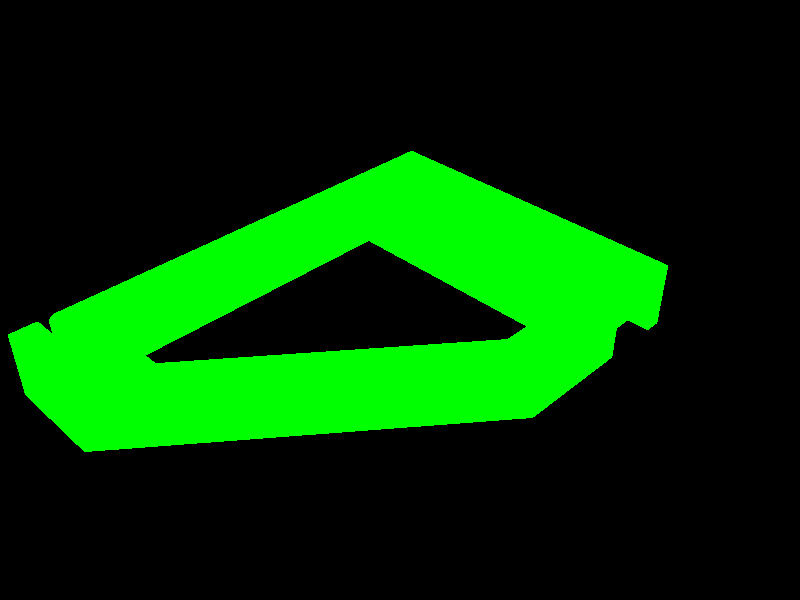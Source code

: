 // Persistence of Vision Ray Tracer Scene Description File
// for FreeCAD (http://www.freecadweb.org)

#version 3.6;

#include "colors.inc"
#include "metals.inc"

// ----------------------------------------

global_settings {
    assumed_gamma 1.0
    ambient_light color rgb <1.0,1.0,1.0>
    max_trace_level 20
}  

// ----------------------------------------


sky_sphere {
  pigment {
    gradient y
    color_map {
      [0.0 rgb <0.6,0.7,1.0>]
      [0.7 rgb <0.0,0.1,0.8>]
    }
  }
}


// ----------------------------------------

plane {
  y, -1
  texture { pigment {rgb <0.0,0.0,0.0>} finish {ambient 0.0 reflection 0.05 specular 0.0} }
}

// Standard finish
//#declare StdFinish = F_MetalA;
//#declare StdFinish = finish { diffuse 0.7 };
//#declare StdFinish = finish { phong 0.5 };
//#declare StdFinish = finish { ambient rgb <0.5,0.5,0.5> };
//#declare StdFinish = finish { crand 0.5 phong 0.9};
#declare StdFinish = finish { ambient 0.01 diffuse 0.9 phong 1.0 phong_size 70 metallic brilliance 1.5} ;

// declares positon and view direction

// Generated by FreeCAD (http://www.freecadweb.org/)
#declare cam_location =  <206.235,167.189,-66.7683>;
#declare cam_look_at  = <55.3378,16.2913,84.1291>;
#declare cam_sky      = <-0.408248,0.816497,0.408248>;
#declare cam_angle    = 45; 
camera {
  location  cam_location
  look_at   cam_look_at
  sky       cam_sky
  angle     cam_angle 
  right x*800/600
}
// Written by FreeCAD http://www.freecadweb.org/
// face number1 +++++++++++++++++++++++++++++++++++++++++++++++++++++++++++++++++++++
#declare Pov_Fillet0021 = mesh2{
  vertex_vectors {
    36,
    <0,18,11>,
    <0,9.5,11>,
    <0,9,10.5>,
    <0,9.37059,10.983>,
    <0,9.25,10.933>,
    <0,9.14645,10.8536>,
    <0,9.06699,10.75>,
    <0,9.01704,10.6294>,
    <0,20,13>,
    <0,18.5176,11.0681>,
    <0,19,11.2679>,
    <0,19.4142,11.5858>,
    <0,19.732,12>,
    <0,19.9319,12.4824>,
    <0,9,9.5>,
    <0,20,145>,
    <0,9.5,9>,
    <0,9.01704,9.37059>,
    <0,9.06699,9.25>,
    <0,9.14645,9.14645>,
    <0,9.25,9.06699>,
    <0,9.37059,9.01704>,
    <0,0,145>,
    <0,18,9>,
    <0,0,140>,
    <0,20,7>,
    <0,19.9319,7.51764>,
    <0,19.732,8>,
    <0,19.4142,8.41421>,
    <0,19,8.73205>,
    <0,18.5176,8.93185>,
    <0,10,140>,
    <0,20,0>,
    <0,10,122.5>,
    <0,0,0>,
    <0,0,122.5>,
  }
  normal_vectors {
    36,
    <-1,0,0>,
    <-1,0,0>,
    <-1,0,0>,
    <-1,0,0>,
    <-1,0,0>,
    <-1,0,0>,
    <-1,0,0>,
    <-1,0,0>,
    <-1,0,0>,
    <-1,0,0>,
    <-1,0,0>,
    <-1,0,0>,
    <-1,0,0>,
    <-1,0,0>,
    <-1,0,0>,
    <-1,0,0>,
    <-1,0,0>,
    <-1,0,0>,
    <-1,0,0>,
    <-1,0,0>,
    <-1,0,0>,
    <-1,0,0>,
    <-1,0,0>,
    <-1,0,0>,
    <-1,0,0>,
    <-1,0,0>,
    <-1,0,0>,
    <-1,0,0>,
    <-1,0,0>,
    <-1,0,0>,
    <-1,0,0>,
    <-1,0,0>,
    <-1,0,0>,
    <-1,0,0>,
    <-1,0,0>,
    <-1,0,0>,
  }
  face_indices {
    34,
    <15,8,33>,
    <31,15,33>,
    <22,15,31>,
    <22,31,24>,
    <35,6,34>,
    <23,26,25>,
    <23,27,26>,
    <23,28,27>,
    <23,29,28>,
    <23,30,29>,
    <23,25,32>,
    <9,11,10>,
    <0,11,9>,
    <8,12,11>,
    <8,13,12>,
    <8,11,0>,
    <16,23,32>,
    <34,20,21>,
    <34,21,16>,
    <34,16,32>,
    <19,20,34>,
    <18,19,34>,
    <17,18,34>,
    <14,17,34>,
    <1,8,0>,
    <2,14,34>,
    <7,2,34>,
    <6,7,34>,
    <35,33,8>,
    <35,1,3>,
    <35,3,4>,
    <35,4,5>,
    <35,5,6>,
    <35,8,1>,
  }
} // end of Face1

// face number2 +++++++++++++++++++++++++++++++++++++++++++++++++++++++++++++++++++++
#declare Pov_Fillet0022 = mesh2{
  vertex_vectors {
    6,
    <0,18,11>,
    <0,9.5,11>,
    <20,9.5,11>,
    <38.8,18,11>,
    <20,12.8284,11>,
    <38.8,12.8284,11>,
  }
  normal_vectors {
    6,
    <-0,-0,-1>,
    <-0,-0,-1>,
    <-0,-0,-1>,
    <-0,-0,-1>,
    <-0,-0,-1>,
    <-0,-0,-1>,
  }
  face_indices {
    4,
    <3,5,4>,
    <4,2,1>,
    <0,4,1>,
    <3,4,0>,
  }
} // end of Face2

// face number3 +++++++++++++++++++++++++++++++++++++++++++++++++++++++++++++++++++++
#declare Pov_Fillet0023 = mesh2{
  vertex_vectors {
    14,
    <0,9.5,11>,
    <0,9,10.5>,
    <0,9.37059,10.983>,
    <0,9.25,10.933>,
    <0,9.14645,10.8536>,
    <0,9.06699,10.75>,
    <0,9.01704,10.6294>,
    <20,9.5,11>,
    <20,9,10.5>,
    <20,9.37059,10.983>,
    <20,9.25,10.933>,
    <20,9.14645,10.8536>,
    <20,9.06699,10.75>,
    <20,9.01704,10.6294>,
  }
  normal_vectors {
    14,
    <0,0,-1>,
    <0,1,-6.12323e-17>,
    <0,0.25882,-0.965926>,
    <0,0.5,-0.866026>,
    <0,0.707107,-0.707107>,
    <0,0.866026,-0.5>,
    <0,0.965926,-0.25882>,
    <0,0,-1>,
    <0,1,-6.12323e-17>,
    <0,0.25882,-0.965926>,
    <0,0.5,-0.866026>,
    <0,0.707107,-0.707107>,
    <0,0.866026,-0.5>,
    <0,0.965926,-0.25882>,
  }
  face_indices {
    12,
    <9,2,0>,
    <9,0,7>,
    <10,3,2>,
    <10,2,9>,
    <11,4,3>,
    <11,3,10>,
    <12,5,4>,
    <12,6,5>,
    <12,4,11>,
    <13,1,6>,
    <13,6,12>,
    <8,1,13>,
  }
} // end of Face3

// face number4 +++++++++++++++++++++++++++++++++++++++++++++++++++++++++++++++++++++
#declare Pov_Fillet0024 = mesh2{
  vertex_vectors {
    17,
    <0,18,11>,
    <0,20,13>,
    <0,18.5176,11.0681>,
    <0,19,11.2679>,
    <0,19.4142,11.5858>,
    <0,19.732,12>,
    <0,19.9319,12.4824>,
    <38.8,18,11>,
    <40.4,20,13>,
    <38.8252,18.3538,11.0315>,
    <38.9001,18.6964,11.1252>,
    <39.0224,19.0171,11.2779>,
    <39.188,19.3057,11.485>,
    <39.3919,19.5531,11.7399>,
    <39.6276,19.7515,12.0345>,
    <39.8877,19.8947,12.3596>,
    <40.1404,19.9735,12.6755>,
  }
  normal_vectors {
    17,
    <-0,-0,-1>,
    <-0,1,-6.12323e-17>,
    <-0,0.258819,-0.965926>,
    <-0,0.5,-0.866025>,
    <-0,0.707107,-0.707107>,
    <-0,0.866025,-0.5>,
    <-0,0.965926,-0.258819>,
    <-0,-0,-1>,
    <-0,1,-6.12323e-17>,
    <-0,0.176899,-0.984229>,
    <-0,0.348218,-0.937414>,
    <-0,0.508554,-0.86103>,
    <-0,0.652848,-0.757489>,
    <-0,0.776551,-0.630054>,
    <-0,0.87576,-0.482747>,
    <-0,0.947346,-0.320212>,
    <-0,0.986749,-0.162256>,
  }
  face_indices {
    15,
    <0,2,9>,
    <7,0,9>,
    <2,3,10>,
    <9,2,10>,
    <10,3,11>,
    <3,4,12>,
    <11,3,12>,
    <4,5,13>,
    <12,4,13>,
    <13,5,14>,
    <5,6,15>,
    <14,5,15>,
    <6,1,16>,
    <15,6,16>,
    <16,1,8>,
  }
} // end of Face4

// face number5 +++++++++++++++++++++++++++++++++++++++++++++++++++++++++++++++++++++
#declare Pov_Fillet0025 = mesh2{
  vertex_vectors {
    4,
    <0,9,10.5>,
    <0,9,9.5>,
    <20,9,10.5>,
    <20,9,9.5>,
  }
  normal_vectors {
    4,
    <-0,1,-0>,
    <-0,1,-0>,
    <-0,1,-0>,
    <-0,1,-0>,
  }
  face_indices {
    2,
    <0,2,1>,
    <2,3,1>,
  }
} // end of Face5

// face number6 +++++++++++++++++++++++++++++++++++++++++++++++++++++++++++++++++++++
#declare Pov_Fillet0026 = mesh2{
  vertex_vectors {
    60,
    <0,20,13>,
    <0,20,145>,
    <40.4,20,13>,
    <100,20,145>,
    <100,20,87.5>,
    <88,20,131.25>,
    <87.9057,20,131.996>,
    <87.6289,20,132.695>,
    <87.1869,20,133.304>,
    <86.6075,20,133.783>,
    <85.927,20,134.103>,
    <85.1884,20,134.244>,
    <84.4379,20,134.197>,
    <83.7227,20,133.964>,
    <83.0877,20,133.562>,
    <82.573,20,133.013>,
    <82.2107,20,132.354>,
    <82.0237,20,131.626>,
    <82.0237,20,130.874>,
    <82.2107,20,130.146>,
    <82.573,20,129.487>,
    <83.0877,20,128.938>,
    <83.7227,20,128.536>,
    <84.4379,20,128.303>,
    <85.1884,20,128.256>,
    <85.927,20,128.397>,
    <86.6075,20,128.717>,
    <87.1869,20,129.196>,
    <87.6289,20,129.805>,
    <87.9057,20,130.504>,
    <18,20,131.25>,
    <17.9058,20,131.996>,
    <17.6289,20,132.695>,
    <17.1869,20,133.304>,
    <16.6075,20,133.783>,
    <15.9271,20,134.103>,
    <15.1884,20,134.244>,
    <14.4379,20,134.197>,
    <13.7227,20,133.964>,
    <13.0877,20,133.562>,
    <12.5729,20,133.013>,
    <12.2107,20,132.354>,
    <12.0237,20,131.626>,
    <12.0237,20,130.874>,
    <12.2107,20,130.146>,
    <12.5729,20,129.487>,
    <13.0877,20,128.938>,
    <13.7227,20,128.536>,
    <14.4379,20,128.303>,
    <15.1884,20,128.256>,
    <15.9271,20,128.397>,
    <16.6075,20,128.717>,
    <17.1869,20,129.196>,
    <17.6289,20,129.805>,
    <17.9058,20,130.504>,
    <10,20,115>,
    <90,20,115>,
    <10,20,20>,
    <90,20,87.5>,
    <36,20,20>,
  }
  normal_vectors {
    60,
    <0,1,0>,
    <0,1,0>,
    <0,1,0>,
    <0,1,0>,
    <0,1,0>,
    <0,1,0>,
    <0,1,0>,
    <0,1,0>,
    <0,1,0>,
    <0,1,0>,
    <0,1,0>,
    <0,1,0>,
    <0,1,0>,
    <0,1,0>,
    <0,1,0>,
    <0,1,0>,
    <0,1,0>,
    <0,1,0>,
    <0,1,0>,
    <0,1,0>,
    <0,1,0>,
    <0,1,0>,
    <0,1,0>,
    <0,1,0>,
    <0,1,0>,
    <0,1,0>,
    <0,1,0>,
    <0,1,0>,
    <0,1,0>,
    <0,1,0>,
    <0,1,0>,
    <0,1,0>,
    <0,1,0>,
    <0,1,0>,
    <0,1,0>,
    <0,1,0>,
    <0,1,0>,
    <0,1,0>,
    <0,1,0>,
    <0,1,0>,
    <0,1,0>,
    <0,1,0>,
    <0,1,0>,
    <0,1,0>,
    <0,1,0>,
    <0,1,0>,
    <0,1,0>,
    <0,1,0>,
    <0,1,0>,
    <0,1,0>,
    <0,1,0>,
    <0,1,0>,
    <0,1,0>,
    <0,1,0>,
    <0,1,0>,
    <0,1,0>,
    <0,1,0>,
    <0,1,0>,
    <0,1,0>,
    <0,1,0>,
  }
  face_indices {
    64,
    <3,12,13>,
    <3,4,56>,
    <3,29,5>,
    <3,13,1>,
    <58,2,59>,
    <3,56,29>,
    <4,2,58>,
    <2,0,57>,
    <59,2,57>,
    <56,4,58>,
    <55,57,0>,
    <20,21,56>,
    <45,46,55>,
    <20,52,53>,
    <47,55,46>,
    <20,56,55>,
    <20,55,52>,
    <22,56,21>,
    <44,45,55>,
    <19,20,53>,
    <48,55,47>,
    <19,53,54>,
    <23,56,22>,
    <43,44,55>,
    <49,55,48>,
    <18,19,54>,
    <18,54,30>,
    <24,56,23>,
    <50,55,49>,
    <17,18,30>,
    <17,30,31>,
    <1,41,42>,
    <1,42,43>,
    <25,56,24>,
    <1,55,0>,
    <1,43,55>,
    <16,31,32>,
    <16,17,31>,
    <51,55,50>,
    <40,41,1>,
    <26,56,25>,
    <15,32,33>,
    <15,16,32>,
    <52,55,51>,
    <27,56,26>,
    <39,40,1>,
    <14,33,34>,
    <14,15,33>,
    <38,39,1>,
    <28,56,27>,
    <13,34,1>,
    <13,14,34>,
    <29,56,28>,
    <37,38,1>,
    <36,37,1>,
    <35,36,1>,
    <34,35,1>,
    <3,5,6>,
    <3,6,7>,
    <3,7,8>,
    <3,8,9>,
    <3,9,10>,
    <3,10,11>,
    <3,11,12>,
  }
} // end of Face6

// face number7 +++++++++++++++++++++++++++++++++++++++++++++++++++++++++++++++++++++
#declare Pov_Fillet0027 = mesh2{
  vertex_vectors {
    14,
    <0,9,9.5>,
    <0,9.5,9>,
    <0,9.01704,9.37059>,
    <0,9.06699,9.25>,
    <0,9.14645,9.14645>,
    <0,9.25,9.06699>,
    <0,9.37059,9.01704>,
    <20,9,9.5>,
    <20,9.5,9>,
    <20,9.01704,9.37059>,
    <20,9.06699,9.25>,
    <20,9.14645,9.14645>,
    <20,9.25,9.06699>,
    <20,9.37059,9.01704>,
  }
  normal_vectors {
    14,
    <-0,1,0>,
    <-0,6.12323e-17,1>,
    <-0,0.965926,0.25882>,
    <-0,0.866026,0.5>,
    <-0,0.707107,0.707107>,
    <-0,0.5,0.866026>,
    <-0,0.25882,0.965926>,
    <-0,1,0>,
    <-0,6.12323e-17,1>,
    <-0,0.965926,0.25882>,
    <-0,0.866026,0.5>,
    <-0,0.707107,0.707107>,
    <-0,0.5,0.866026>,
    <-0,0.25882,0.965926>,
  }
  face_indices {
    12,
    <7,2,0>,
    <9,2,7>,
    <10,3,2>,
    <10,2,9>,
    <11,4,3>,
    <11,3,10>,
    <12,5,4>,
    <12,6,5>,
    <12,4,11>,
    <13,6,12>,
    <8,1,6>,
    <8,6,13>,
  }
} // end of Face7

// face number8 +++++++++++++++++++++++++++++++++++++++++++++++++++++++++++++++++++++
#declare Pov_Fillet0028 = mesh2{
  vertex_vectors {
    4,
    <0,0,145>,
    <0,20,145>,
    <100,0,145>,
    <100,20,145>,
  }
  normal_vectors {
    4,
    <-0,0,1>,
    <-0,0,1>,
    <-0,0,1>,
    <-0,0,1>,
  }
  face_indices {
    2,
    <2,1,0>,
    <2,3,1>,
  }
} // end of Face8

// face number9 +++++++++++++++++++++++++++++++++++++++++++++++++++++++++++++++++++++
#declare Pov_Fillet0029 = mesh2{
  vertex_vectors {
    6,
    <0,9.5,9>,
    <0,18,9>,
    <20,9.5,9>,
    <37.2,18,9>,
    <20,12.8284,9>,
    <37.2,12.8284,9>,
  }
  normal_vectors {
    6,
    <-0,-0,1>,
    <-0,-0,1>,
    <-0,-0,1>,
    <-0,-0,1>,
    <-0,-0,1>,
    <-0,-0,1>,
  }
  face_indices {
    4,
    <5,3,4>,
    <2,4,0>,
    <0,4,1>,
    <1,4,3>,
  }
} // end of Face9

// face number10 +++++++++++++++++++++++++++++++++++++++++++++++++++++++++++++++++++++
#declare Pov_Fillet00210 = mesh2{
  vertex_vectors {
    4,
    <0,0,140>,
    <0,0,145>,
    <100,0,145>,
    <100,0,140>,
  }
  normal_vectors {
    4,
    <-0,-1,-0>,
    <-0,-1,-0>,
    <-0,-1,-0>,
    <-0,-1,-0>,
  }
  face_indices {
    2,
    <1,0,2>,
    <0,3,2>,
  }
} // end of Face10

// face number11 +++++++++++++++++++++++++++++++++++++++++++++++++++++++++++++++++++++
#declare Pov_Fillet00211 = mesh2{
  vertex_vectors {
    15,
    <0,20,7>,
    <0,18,9>,
    <0,19.9319,7.51764>,
    <0,19.732,8>,
    <0,19.4142,8.41421>,
    <0,19,8.73205>,
    <0,18.5176,8.93185>,
    <35.6,20,7>,
    <37.2,18,9>,
    <36.0628,19.9145,7.57845>,
    <36.486,19.6654,8.10745>,
    <36.803,19.3186,8.50376>,
    <36.9995,18.9693,8.74939>,
    <37.122,18.6167,8.90254>,
    <37.1804,18.3122,8.97548>,
  }
  normal_vectors {
    15,
    <-0,1,-0>,
    <-0,6.12323e-17,1>,
    <-0,0.965926,0.258819>,
    <-0,0.866025,0.5>,
    <-0,0.707107,0.707107>,
    <-0,0.5,0.866025>,
    <-0,0.258819,0.965926>,
    <-0,1,-0>,
    <-0,6.12323e-17,1>,
    <-0,0.957261,0.289225>,
    <-0,0.832698,0.553727>,
    <-0,0.6593,0.75188>,
    <-0,0.484671,0.874697>,
    <-0,0.308367,0.951268>,
    <-0,0.156097,0.987742>,
  }
  face_indices {
    13,
    <0,2,7>,
    <2,3,9>,
    <7,2,9>,
    <3,4,10>,
    <9,3,10>,
    <4,5,11>,
    <10,4,11>,
    <11,5,12>,
    <5,6,13>,
    <12,5,13>,
    <6,1,14>,
    <13,6,14>,
    <14,1,8>,
  }
} // end of Face11

// face number12 +++++++++++++++++++++++++++++++++++++++++++++++++++++++++++++++++++++
#declare Pov_Fillet00212 = mesh2{
  vertex_vectors {
    4,
    <100,0,140>,
    <100,10,140>,
    <0,0,140>,
    <0,10,140>,
  }
  normal_vectors {
    4,
    <0,0,-1>,
    <0,0,-1>,
    <0,0,-1>,
    <0,0,-1>,
  }
  face_indices {
    2,
    <2,1,0>,
    <2,3,1>,
  }
} // end of Face12

// face number13 +++++++++++++++++++++++++++++++++++++++++++++++++++++++++++++++++++++
#declare Pov_Fillet00213 = mesh2{
  vertex_vectors {
    4,
    <0,20,0>,
    <0,20,7>,
    <35.6,20,7>,
    <30,20,0>,
  }
  normal_vectors {
    4,
    <0,1,0>,
    <0,1,0>,
    <0,1,0>,
    <0,1,0>,
  }
  face_indices {
    2,
    <3,0,1>,
    <2,3,1>,
  }
} // end of Face13

// face number14 +++++++++++++++++++++++++++++++++++++++++++++++++++++++++++++++++++++
#declare Pov_Fillet00214 = mesh2{
  vertex_vectors {
    54,
    <0,10,122.5>,
    <100,10,122.5>,
    <0,10,140>,
    <100,10,140>,
    <18,10,131.25>,
    <17.9058,10,130.504>,
    <17.6289,10,129.805>,
    <17.1869,10,129.196>,
    <16.6075,10,128.717>,
    <15.9271,10,128.397>,
    <15.1884,10,128.256>,
    <14.4379,10,128.303>,
    <13.7227,10,128.536>,
    <13.0877,10,128.938>,
    <12.5729,10,129.487>,
    <12.2107,10,130.146>,
    <12.0237,10,130.874>,
    <12.0237,10,131.626>,
    <12.2107,10,132.354>,
    <12.5729,10,133.013>,
    <13.0877,10,133.562>,
    <13.7227,10,133.964>,
    <14.4379,10,134.197>,
    <15.1884,10,134.244>,
    <15.9271,10,134.103>,
    <16.6075,10,133.783>,
    <17.1869,10,133.304>,
    <17.6289,10,132.695>,
    <17.9058,10,131.996>,
    <88,10,131.25>,
    <87.9057,10,130.504>,
    <87.6289,10,129.805>,
    <87.1869,10,129.196>,
    <86.6075,10,128.717>,
    <85.927,10,128.397>,
    <85.1884,10,128.256>,
    <84.4379,10,128.303>,
    <83.7227,10,128.536>,
    <83.0877,10,128.938>,
    <82.573,10,129.487>,
    <82.2107,10,130.146>,
    <82.0237,10,130.874>,
    <82.0237,10,131.626>,
    <82.2107,10,132.354>,
    <82.573,10,133.013>,
    <83.0877,10,133.562>,
    <83.7227,10,133.964>,
    <84.4379,10,134.197>,
    <85.1884,10,134.244>,
    <85.927,10,134.103>,
    <86.6075,10,133.783>,
    <87.1869,10,133.304>,
    <87.6289,10,132.695>,
    <87.9057,10,131.996>,
  }
  normal_vectors {
    54,
    <0,-1,0>,
    <0,-1,0>,
    <0,-1,0>,
    <0,-1,0>,
    <0,-1,0>,
    <0,-1,0>,
    <0,-1,0>,
    <0,-1,0>,
    <0,-1,0>,
    <0,-1,0>,
    <0,-1,0>,
    <0,-1,0>,
    <0,-1,0>,
    <0,-1,0>,
    <0,-1,0>,
    <0,-1,0>,
    <0,-1,0>,
    <0,-1,0>,
    <0,-1,0>,
    <0,-1,0>,
    <0,-1,0>,
    <0,-1,0>,
    <0,-1,0>,
    <0,-1,0>,
    <0,-1,0>,
    <0,-1,0>,
    <0,-1,0>,
    <0,-1,0>,
    <0,-1,0>,
    <0,-1,0>,
    <0,-1,0>,
    <0,-1,0>,
    <0,-1,0>,
    <0,-1,0>,
    <0,-1,0>,
    <0,-1,0>,
    <0,-1,0>,
    <0,-1,0>,
    <0,-1,0>,
    <0,-1,0>,
    <0,-1,0>,
    <0,-1,0>,
    <0,-1,0>,
    <0,-1,0>,
    <0,-1,0>,
    <0,-1,0>,
    <0,-1,0>,
    <0,-1,0>,
    <0,-1,0>,
    <0,-1,0>,
    <0,-1,0>,
    <0,-1,0>,
    <0,-1,0>,
    <0,-1,0>,
  }
  face_indices {
    56,
    <5,6,40>,
    <4,41,42>,
    <4,5,41>,
    <33,1,32>,
    <31,32,1>,
    <28,4,42>,
    <28,42,43>,
    <34,1,33>,
    <30,31,1>,
    <27,28,43>,
    <35,1,34>,
    <27,43,44>,
    <29,1,3>,
    <29,30,1>,
    <36,1,35>,
    <26,27,44>,
    <26,44,45>,
    <53,29,3>,
    <25,26,45>,
    <52,53,3>,
    <51,52,3>,
    <50,51,3>,
    <49,50,3>,
    <0,9,10>,
    <0,10,11>,
    <0,11,12>,
    <0,12,13>,
    <0,13,14>,
    <0,14,15>,
    <0,15,16>,
    <48,49,3>,
    <0,1,9>,
    <2,16,17>,
    <2,17,18>,
    <2,18,19>,
    <47,48,3>,
    <2,19,20>,
    <2,20,21>,
    <2,21,22>,
    <2,22,23>,
    <2,23,24>,
    <2,0,16>,
    <2,47,3>,
    <2,46,47>,
    <2,45,46>,
    <2,24,45>,
    <24,25,45>,
    <7,38,39>,
    <8,37,38>,
    <8,38,7>,
    <6,39,40>,
    <6,7,39>,
    <9,37,8>,
    <9,36,37>,
    <9,1,36>,
    <5,40,41>,
  }
} // end of Face14

// face number15 +++++++++++++++++++++++++++++++++++++++++++++++++++++++++++++++++++++
#declare Pov_Fillet00215 = mesh2{
  vertex_vectors {
    4,
    <30,0,0>,
    <30,20,0>,
    <0,0,0>,
    <0,20,0>,
  }
  normal_vectors {
    4,
    <0,0,-1>,
    <0,0,-1>,
    <0,0,-1>,
    <0,0,-1>,
  }
  face_indices {
    2,
    <2,1,0>,
    <2,3,1>,
  }
} // end of Face15

// face number16 +++++++++++++++++++++++++++++++++++++++++++++++++++++++++++++++++++++
#declare Pov_Fillet00216 = mesh2{
  vertex_vectors {
    4,
    <0,0,122.5>,
    <0,10,122.5>,
    <100,0,122.5>,
    <100,10,122.5>,
  }
  normal_vectors {
    4,
    <-0,0,1>,
    <-0,0,1>,
    <-0,0,1>,
    <-0,0,1>,
  }
  face_indices {
    2,
    <2,1,0>,
    <2,3,1>,
  }
} // end of Face16

// face number17 +++++++++++++++++++++++++++++++++++++++++++++++++++++++++++++++++++++
#declare Pov_Fillet00217 = mesh2{
  vertex_vectors {
    10,
    <37.4419,-4.44089e-16,17>,
    <7,-4.44089e-16,17>,
    <93,-4.44089e-16,86.4477>,
    <7,-4.44089e-16,118>,
    <93,-4.44089e-16,118>,
    <30,0,0>,
    <0,0,0>,
    <0,0,122.5>,
    <100,0,122.5>,
    <100,0,87.5>,
  }
  normal_vectors {
    10,
    <-0,-1,-0>,
    <-0,-1,-0>,
    <-0,-1,-0>,
    <-0,-1,-0>,
    <-0,-1,-0>,
    <-0,-1,-0>,
    <-0,-1,-0>,
    <-0,-1,-0>,
    <-0,-1,-0>,
    <-0,-1,-0>,
  }
  face_indices {
    10,
    <1,6,5>,
    <1,5,0>,
    <6,1,7>,
    <7,1,3>,
    <2,0,9>,
    <2,9,4>,
    <4,9,8>,
    <7,3,8>,
    <3,4,8>,
    <9,0,5>,
  }
} // end of Face17

// face number18 +++++++++++++++++++++++++++++++++++++++++++++++++++++++++++++++++++++
#declare Pov_Fillet00218 = mesh2{
  vertex_vectors {
    37,
    <20,9.5,9>,
    <20,12.8284,9>,
    <20,9,9.5>,
    <20,9.01704,9.37059>,
    <20,9.06699,9.25>,
    <20,9.14645,9.14645>,
    <20,9.25,9.06699>,
    <20,9.37059,9.01704>,
    <20,7,10>,
    <20,12.4852,8.31961>,
    <20,11.9816,7.74765>,
    <20,11.3502,7.32102>,
    <20,10.6317,7.06725>,
    <20,9.87234,7.00272>,
    <20,9.12126,7.13158>,
    <20,8.42689,7.44553>,
    <20,7.83402,7.9243>,
    <20,7.3809,8.53701>,
    <20,7.09679,9.24412>,
    <20,9,10.5>,
    <20,12.8284,11>,
    <20,7.09679,10.7559>,
    <20,7.3809,11.463>,
    <20,7.83402,12.0757>,
    <20,8.42689,12.5545>,
    <20,9.12126,12.8684>,
    <20,9.87234,12.9973>,
    <20,10.6317,12.9327>,
    <20,11.3502,12.679>,
    <20,11.9816,12.2523>,
    <20,12.4852,11.6804>,
    <20,9.5,11>,
    <20,9.37059,10.983>,
    <20,9.25,10.933>,
    <20,9.14645,10.8536>,
    <20,9.06699,10.75>,
    <20,9.01704,10.6294>,
  }
  normal_vectors {
    37,
    <1,2.22045e-16,-0>,
    <1,2.22045e-16,-0>,
    <1,2.22045e-16,-0>,
    <1,2.22045e-16,-0>,
    <1,2.22045e-16,-0>,
    <1,2.22045e-16,-0>,
    <1,2.22045e-16,-0>,
    <1,2.22045e-16,-0>,
    <1,2.22045e-16,-0>,
    <1,2.22045e-16,-0>,
    <1,2.22045e-16,-0>,
    <1,2.22045e-16,-0>,
    <1,2.22045e-16,-0>,
    <1,2.22045e-16,-0>,
    <1,2.22045e-16,-0>,
    <1,2.22045e-16,-0>,
    <1,2.22045e-16,-0>,
    <1,2.22045e-16,-0>,
    <1,2.22045e-16,-0>,
    <1,2.22045e-16,-0>,
    <1,2.22045e-16,-0>,
    <1,2.22045e-16,-0>,
    <1,2.22045e-16,-0>,
    <1,2.22045e-16,-0>,
    <1,2.22045e-16,-0>,
    <1,2.22045e-16,-0>,
    <1,2.22045e-16,-0>,
    <1,2.22045e-16,-0>,
    <1,2.22045e-16,-0>,
    <1,2.22045e-16,-0>,
    <1,2.22045e-16,-0>,
    <1,2.22045e-16,-0>,
    <1,2.22045e-16,-0>,
    <1,2.22045e-16,-0>,
    <1,2.22045e-16,-0>,
    <1,2.22045e-16,-0>,
    <1,2.22045e-16,-0>,
  }
  face_indices {
    35,
    <25,32,31>,
    <25,31,26>,
    <22,36,35>,
    <22,21,36>,
    <24,32,25>,
    <24,33,32>,
    <23,22,35>,
    <23,33,24>,
    <23,34,33>,
    <23,35,34>,
    <0,9,1>,
    <0,10,9>,
    <0,11,10>,
    <0,12,11>,
    <0,13,12>,
    <0,14,13>,
    <7,15,14>,
    <7,14,0>,
    <6,15,7>,
    <16,6,5>,
    <16,15,6>,
    <4,16,5>,
    <17,4,3>,
    <17,16,4>,
    <31,29,28>,
    <31,30,29>,
    <31,20,30>,
    <18,3,2>,
    <18,17,3>,
    <27,31,28>,
    <8,2,19>,
    <8,18,2>,
    <26,31,27>,
    <21,19,36>,
    <21,8,19>,
  }
} // end of Face18

// face number19 +++++++++++++++++++++++++++++++++++++++++++++++++++++++++++++++++++++
#declare Pov_Fillet00219 = mesh2{
  vertex_vectors {
    52,
    <35.6,20,7>,
    <30,20,0>,
    <37.2,18,9>,
    <36.0628,19.9145,7.57845>,
    <36.486,19.6654,8.10745>,
    <36.803,19.3186,8.50376>,
    <36.9995,18.9693,8.74939>,
    <37.122,18.6167,8.90254>,
    <37.1804,18.3122,8.97548>,
    <30,0,0>,
    <37.2,12.8284,9>,
    <100,0,87.5>,
    <38,7,10>,
    <36.5815,12.4199,8.22688>,
    <36.1667,11.9361,7.70841>,
    <35.8736,11.391,7.34198>,
    <35.6966,10.8426,7.12075>,
    <35.6137,10.3204,7.01715>,
    <35.606,9.78804,7.0075>,
    <35.6737,9.2624,7.09209>,
    <35.8146,8.76,7.26826>,
    <36.0244,8.29664,7.53047>,
    <36.2964,7.88694,7.87045>,
    <36.622,7.54378,8.27751>,
    <36.991,7.27798,8.73881>,
    <37.3919,7.09791,9.23983>,
    <37.6934,7.02458,9.61678>,
    <100,20,87.5>,
    <38.8,12.8284,11>,
    <38.6995,7.13027,10.8744>,
    <39.3383,7.50975,11.6729>,
    <39.7728,7.97784,12.216>,
    <40.0853,8.51495,12.6066>,
    <40.2795,9.0614,12.8494>,
    <40.377,9.58574,12.9713>,
    <40.398,10.1234,12.9975>,
    <40.3417,10.6571,12.9271>,
    <40.2101,11.1697,12.7626>,
    <40.0073,11.6446,12.5091>,
    <39.7398,12.0665,12.1748>,
    <39.4164,12.4219,11.7704>,
    <39.12,12.6533,11.4001>,
    <40.4,20,13>,
    <38.8,18,11>,
    <38.8252,18.3538,11.0315>,
    <38.9001,18.6964,11.1252>,
    <39.0224,19.0171,11.2779>,
    <39.188,19.3057,11.485>,
    <39.3919,19.5531,11.7399>,
    <39.6276,19.7515,12.0345>,
    <39.8877,19.8947,12.3596>,
    <40.1404,19.9735,12.6755>,
  }
  normal_vectors {
    52,
    <0.780869,0,-0.624695>,
    <0.780869,0,-0.624695>,
    <0.780869,0,-0.624695>,
    <0.780869,0,-0.624695>,
    <0.780869,0,-0.624695>,
    <0.780869,0,-0.624695>,
    <0.780869,0,-0.624695>,
    <0.780869,0,-0.624695>,
    <0.780869,0,-0.624695>,
    <0.780869,0,-0.624695>,
    <0.780869,0,-0.624695>,
    <0.780869,0,-0.624695>,
    <0.780869,0,-0.624695>,
    <0.780869,0,-0.624695>,
    <0.780869,0,-0.624695>,
    <0.780869,0,-0.624695>,
    <0.780869,0,-0.624695>,
    <0.780869,0,-0.624695>,
    <0.780869,0,-0.624695>,
    <0.780869,0,-0.624695>,
    <0.780869,0,-0.624695>,
    <0.780869,0,-0.624695>,
    <0.780869,0,-0.624695>,
    <0.780869,0,-0.624695>,
    <0.780869,0,-0.624695>,
    <0.780869,0,-0.624695>,
    <0.780869,0,-0.624695>,
    <0.780869,0,-0.624695>,
    <0.780869,0,-0.624695>,
    <0.780869,0,-0.624695>,
    <0.780869,0,-0.624695>,
    <0.780869,0,-0.624695>,
    <0.780869,0,-0.624695>,
    <0.780869,0,-0.624695>,
    <0.780869,0,-0.624695>,
    <0.780869,0,-0.624695>,
    <0.780869,0,-0.624695>,
    <0.780869,0,-0.624695>,
    <0.780869,0,-0.624695>,
    <0.780869,0,-0.624695>,
    <0.780869,0,-0.624695>,
    <0.780869,0,-0.624695>,
    <0.780869,0,-0.624695>,
    <0.780869,0,-0.624695>,
    <0.780869,0,-0.624695>,
    <0.780869,0,-0.624695>,
    <0.780869,0,-0.624695>,
    <0.780869,0,-0.624695>,
    <0.780869,0,-0.624695>,
    <0.780869,0,-0.624695>,
    <0.780869,0,-0.624695>,
    <0.780869,0,-0.624695>,
  }
  face_indices {
    50,
    <35,42,27>,
    <35,36,42>,
    <34,35,11>,
    <33,34,11>,
    <32,33,11>,
    <31,32,11>,
    <13,2,10>,
    <13,0,2>,
    <43,44,45>,
    <43,45,46>,
    <43,46,47>,
    <43,47,48>,
    <43,48,49>,
    <43,49,50>,
    <14,0,13>,
    <43,50,51>,
    <43,51,42>,
    <15,0,14>,
    <1,0,15>,
    <16,1,15>,
    <17,1,16>,
    <2,3,4>,
    <2,4,5>,
    <2,5,6>,
    <18,1,17>,
    <2,6,7>,
    <2,7,8>,
    <0,3,2>,
    <39,43,42>,
    <39,42,38>,
    <37,38,42>,
    <40,43,39>,
    <9,18,19>,
    <9,19,20>,
    <9,20,21>,
    <9,21,22>,
    <41,43,40>,
    <9,22,23>,
    <9,23,24>,
    <9,24,25>,
    <9,25,26>,
    <9,26,12>,
    <9,12,29>,
    <9,1,18>,
    <36,37,42>,
    <9,29,11>,
    <29,30,11>,
    <28,43,41>,
    <30,31,11>,
    <35,27,11>,
  }
} // end of Face19

// face number20 +++++++++++++++++++++++++++++++++++++++++++++++++++++++++++++++++++++
#declare Pov_Fillet00220 = mesh2{
  vertex_vectors {
    27,
    <38,7,10>,
    <38.8,12.8284,11>,
    <38.6995,7.13027,10.8744>,
    <39.3383,7.50975,11.6729>,
    <39.7728,7.97784,12.216>,
    <40.0853,8.51495,12.6066>,
    <40.2795,9.0614,12.8494>,
    <40.377,9.58574,12.9713>,
    <40.398,10.1234,12.9975>,
    <40.3417,10.6571,12.9271>,
    <40.2101,11.1697,12.7626>,
    <40.0073,11.6446,12.5091>,
    <39.7398,12.0665,12.1748>,
    <39.4164,12.4219,11.7704>,
    <39.12,12.6533,11.4001>,
    <20,12.8284,11>,
    <20,7,10>,
    <20,7.09679,10.7559>,
    <20,7.3809,11.463>,
    <20,7.83402,12.0757>,
    <20,8.42689,12.5545>,
    <20,9.12126,12.8684>,
    <20,9.87234,12.9973>,
    <20,10.6317,12.9327>,
    <20,11.3502,12.679>,
    <20,11.9816,12.2523>,
    <20,12.4852,11.6804>,
  }
  normal_vectors {
    27,
    <-2.22045e-16,1,-0>,
    <2.09346e-16,-0.942809,-0.333333>,
    <-2.12403e-16,0.956578,-0.291477>,
    <-1.84315e-16,0.830083,-0.55764>,
    <-1.4967e-16,0.674053,-0.738683>,
    <-1.09916e-16,0.495017,-0.868883>,
    <-6.94703e-17,0.312867,-0.949797>,
    <-3.06614e-17,0.138087,-0.99042>,
    <9.13483e-18,-0.0411396,-0.999153>,
    <4.86369e-17,-0.219041,-0.975716>,
    <8.65729e-17,-0.38989,-0.920862>,
    <1.21721e-16,-0.548185,-0.836357>,
    <1.52951e-16,-0.688829,-0.724924>,
    <1.79255e-16,-0.807294,-0.590149>,
    <1.96381e-16,-0.884423,-0.466686>,
    <2.09346e-16,-0.942809,-0.333333>,
    <-2.22045e-16,1,-0>,
    <-2.14881e-16,0.967738,-0.25196>,
    <-1.93852e-16,0.873032,-0.487662>,
    <-1.60315e-16,0.721995,-0.691898>,
    <-1.16434e-16,0.524371,-0.85149>,
    <-6.50395e-17,0.292912,-0.956139>,
    <-9.44865e-18,0.0425529,-0.999094>,
    <4.67518e-17,-0.210552,-0.977583>,
    <9.99357e-17,-0.45007,-0.892993>,
    <1.46671e-16,-0.660549,-0.750783>,
    <1.83943e-16,-0.828405,-0.560129>,
  }
  face_indices {
    25,
    <16,17,0>,
    <17,18,2>,
    <0,17,2>,
    <18,19,3>,
    <2,18,3>,
    <19,20,4>,
    <3,19,4>,
    <20,21,5>,
    <4,20,5>,
    <5,21,6>,
    <21,22,7>,
    <6,21,7>,
    <22,23,8>,
    <7,22,8>,
    <8,23,9>,
    <23,24,10>,
    <9,23,10>,
    <24,25,11>,
    <10,24,11>,
    <11,25,12>,
    <25,26,13>,
    <12,25,13>,
    <26,15,14>,
    <13,26,14>,
    <14,15,1>,
  }
} // end of Face20

// face number21 +++++++++++++++++++++++++++++++++++++++++++++++++++++++++++++++++++++
#declare Pov_Fillet00221 = mesh2{
  vertex_vectors {
    8,
    <100,0,145>,
    <100,0,140>,
    <100,10,140>,
    <100,10,122.5>,
    <100,0,122.5>,
    <100,0,87.5>,
    <100,20,87.5>,
    <100,20,145>,
  }
  normal_vectors {
    8,
    <1,0,0>,
    <1,0,0>,
    <1,0,0>,
    <1,0,0>,
    <1,0,0>,
    <1,0,0>,
    <1,0,0>,
    <1,0,0>,
  }
  face_indices {
    6,
    <0,2,7>,
    <1,2,0>,
    <3,7,2>,
    <6,7,3>,
    <5,3,4>,
    <5,6,3>,
  }
} // end of Face21

// face number22 +++++++++++++++++++++++++++++++++++++++++++++++++++++++++++++++++++++
#declare Pov_Fillet00222 = mesh2{
  vertex_vectors {
    52,
    <88,10,131.25>,
    <88,10,131.25>,
    <87.9057,10,130.504>,
    <87.6289,10,129.805>,
    <87.1869,10,129.196>,
    <86.6075,10,128.717>,
    <85.927,10,128.397>,
    <85.1884,10,128.256>,
    <84.4379,10,128.303>,
    <83.7227,10,128.536>,
    <83.0877,10,128.938>,
    <82.573,10,129.487>,
    <82.2107,10,130.146>,
    <82.0237,10,130.874>,
    <82.0237,10,131.626>,
    <82.2107,10,132.354>,
    <82.573,10,133.013>,
    <83.0877,10,133.562>,
    <83.7227,10,133.964>,
    <84.4379,10,134.197>,
    <85.1884,10,134.244>,
    <85.927,10,134.103>,
    <86.6075,10,133.783>,
    <87.1869,10,133.304>,
    <87.6289,10,132.695>,
    <87.9057,10,131.996>,
    <88,20,131.25>,
    <88,20,131.25>,
    <87.9057,20,131.996>,
    <87.6289,20,132.695>,
    <87.1869,20,133.304>,
    <86.6075,20,133.783>,
    <85.927,20,134.103>,
    <85.1884,20,134.244>,
    <84.4379,20,134.197>,
    <83.7227,20,133.964>,
    <83.0877,20,133.562>,
    <82.573,20,133.013>,
    <82.2107,20,132.354>,
    <82.0237,20,131.626>,
    <82.0237,20,130.874>,
    <82.2107,20,130.146>,
    <82.573,20,129.487>,
    <83.0877,20,128.938>,
    <83.7227,20,128.536>,
    <84.4379,20,128.303>,
    <85.1884,20,128.256>,
    <85.927,20,128.397>,
    <86.6075,20,128.717>,
    <87.1869,20,129.196>,
    <87.6289,20,129.805>,
    <87.9057,20,130.504>,
  }
  normal_vectors {
    52,
    <-1,0,0>,
    <-1,0,0>,
    <-0.968584,0,0.248688>,
    <-0.876306,0,0.481755>,
    <-0.72897,0,0.684546>,
    <-0.535827,0,0.844328>,
    <-0.309016,0,0.951057>,
    <-0.0627899,0,0.998027>,
    <0.18738,-0,0.982287>,
    <0.425779,-0,0.904827>,
    <0.637424,-0,0.770513>,
    <0.809017,-0,0.587785>,
    <0.929777,-0,0.368124>,
    <0.992114,-0,0.125336>,
    <0.992114,0,-0.125336>,
    <0.929777,0,-0.368124>,
    <0.809017,0,-0.587785>,
    <0.637424,0,-0.770513>,
    <0.425779,0,-0.904827>,
    <0.18738,0,-0.982287>,
    <-0.0627899,0,-0.998027>,
    <-0.309016,0,-0.951057>,
    <-0.535827,0,-0.844328>,
    <-0.72897,0,-0.684546>,
    <-0.876306,0,-0.481755>,
    <-0.968584,0,-0.248688>,
    <-1,0,0>,
    <-1,0,0>,
    <-0.968584,0,-0.248688>,
    <-0.876306,0,-0.481755>,
    <-0.72897,0,-0.684546>,
    <-0.535827,0,-0.844328>,
    <-0.309016,0,-0.951057>,
    <-0.0627899,0,-0.998027>,
    <0.18738,0,-0.982287>,
    <0.425779,0,-0.904827>,
    <0.637424,0,-0.770513>,
    <0.809017,0,-0.587785>,
    <0.929777,0,-0.368124>,
    <0.992114,0,-0.125336>,
    <0.992114,-0,0.125336>,
    <0.929777,-0,0.368124>,
    <0.809017,-0,0.587785>,
    <0.637424,-0,0.770513>,
    <0.425779,-0,0.904827>,
    <0.18738,-0,0.982287>,
    <-0.0627899,0,0.998027>,
    <-0.309016,0,0.951057>,
    <-0.535827,0,0.844328>,
    <-0.72897,0,0.684546>,
    <-0.876306,0,0.481755>,
    <-0.968584,0,0.248688>,
  }
  face_indices {
    50,
    <7,45,8>,
    <7,46,45>,
    <6,46,7>,
    <6,47,46>,
    <25,28,27>,
    <5,47,6>,
    <25,27,1>,
    <5,48,47>,
    <4,48,5>,
    <24,29,28>,
    <4,49,48>,
    <24,28,25>,
    <3,50,49>,
    <3,49,4>,
    <23,30,29>,
    <23,29,24>,
    <2,50,3>,
    <2,51,50>,
    <22,31,30>,
    <22,30,23>,
    <0,26,51>,
    <0,51,2>,
    <21,32,31>,
    <21,31,22>,
    <20,33,32>,
    <20,32,21>,
    <19,34,33>,
    <19,33,20>,
    <18,35,34>,
    <18,34,19>,
    <17,36,35>,
    <17,35,18>,
    <16,37,36>,
    <16,36,17>,
    <15,38,37>,
    <15,37,16>,
    <14,38,15>,
    <14,39,38>,
    <13,39,14>,
    <13,40,39>,
    <12,40,13>,
    <12,41,40>,
    <11,41,12>,
    <11,42,41>,
    <10,42,11>,
    <10,43,42>,
    <9,43,10>,
    <9,44,43>,
    <8,44,9>,
    <8,45,44>,
  }
} // end of Face22

// face number23 +++++++++++++++++++++++++++++++++++++++++++++++++++++++++++++++++++++
#declare Pov_Fillet00223 = mesh2{
  vertex_vectors {
    52,
    <18,10,131.25>,
    <18,10,131.25>,
    <17.9058,10,130.504>,
    <17.6289,10,129.805>,
    <17.1869,10,129.196>,
    <16.6075,10,128.717>,
    <15.9271,10,128.397>,
    <15.1884,10,128.256>,
    <14.4379,10,128.303>,
    <13.7227,10,128.536>,
    <13.0877,10,128.938>,
    <12.5729,10,129.487>,
    <12.2107,10,130.146>,
    <12.0237,10,130.874>,
    <12.0237,10,131.626>,
    <12.2107,10,132.354>,
    <12.5729,10,133.013>,
    <13.0877,10,133.562>,
    <13.7227,10,133.964>,
    <14.4379,10,134.197>,
    <15.1884,10,134.244>,
    <15.9271,10,134.103>,
    <16.6075,10,133.783>,
    <17.1869,10,133.304>,
    <17.6289,10,132.695>,
    <17.9058,10,131.996>,
    <18,20,131.25>,
    <18,20,131.25>,
    <17.9058,20,131.996>,
    <17.6289,20,132.695>,
    <17.1869,20,133.304>,
    <16.6075,20,133.783>,
    <15.9271,20,134.103>,
    <15.1884,20,134.244>,
    <14.4379,20,134.197>,
    <13.7227,20,133.964>,
    <13.0877,20,133.562>,
    <12.5729,20,133.013>,
    <12.2107,20,132.354>,
    <12.0237,20,131.626>,
    <12.0237,20,130.874>,
    <12.2107,20,130.146>,
    <12.5729,20,129.487>,
    <13.0877,20,128.938>,
    <13.7227,20,128.536>,
    <14.4379,20,128.303>,
    <15.1884,20,128.256>,
    <15.9271,20,128.397>,
    <16.6075,20,128.717>,
    <17.1869,20,129.196>,
    <17.6289,20,129.805>,
    <17.9058,20,130.504>,
  }
  normal_vectors {
    52,
    <-1,0,0>,
    <-1,0,0>,
    <-0.968584,0,0.248688>,
    <-0.876306,0,0.481755>,
    <-0.72897,0,0.684546>,
    <-0.535826,0,0.844328>,
    <-0.309017,0,0.951056>,
    <-0.0627906,0,0.998027>,
    <0.187381,-0,0.982287>,
    <0.42578,-0,0.904827>,
    <0.637424,-0,0.770513>,
    <0.809018,-0,0.587784>,
    <0.929777,-0,0.368124>,
    <0.992114,-0,0.125336>,
    <0.992114,0,-0.125336>,
    <0.929777,0,-0.368124>,
    <0.809018,0,-0.587784>,
    <0.637424,0,-0.770513>,
    <0.42578,0,-0.904827>,
    <0.187381,0,-0.982287>,
    <-0.0627906,0,-0.998027>,
    <-0.309017,0,-0.951056>,
    <-0.535826,0,-0.844328>,
    <-0.72897,0,-0.684546>,
    <-0.876306,0,-0.481755>,
    <-0.968584,0,-0.248688>,
    <-1,0,0>,
    <-1,0,0>,
    <-0.968584,0,-0.248688>,
    <-0.876306,0,-0.481755>,
    <-0.72897,0,-0.684546>,
    <-0.535826,0,-0.844328>,
    <-0.309017,0,-0.951056>,
    <-0.0627906,0,-0.998027>,
    <0.187381,0,-0.982287>,
    <0.42578,0,-0.904827>,
    <0.637424,0,-0.770513>,
    <0.809018,0,-0.587784>,
    <0.929777,0,-0.368124>,
    <0.992114,0,-0.125336>,
    <0.992114,-0,0.125336>,
    <0.929777,-0,0.368124>,
    <0.809018,-0,0.587784>,
    <0.637424,-0,0.770513>,
    <0.42578,-0,0.904827>,
    <0.187381,-0,0.982287>,
    <-0.0627906,0,0.998027>,
    <-0.309017,0,0.951056>,
    <-0.535826,0,0.844328>,
    <-0.72897,0,0.684546>,
    <-0.876306,0,0.481755>,
    <-0.968584,0,0.248688>,
  }
  face_indices {
    50,
    <7,45,8>,
    <7,46,45>,
    <6,46,7>,
    <6,47,46>,
    <25,28,27>,
    <5,47,6>,
    <25,27,1>,
    <5,48,47>,
    <4,48,5>,
    <24,29,28>,
    <4,49,48>,
    <24,28,25>,
    <3,50,49>,
    <3,49,4>,
    <23,30,29>,
    <23,29,24>,
    <2,50,3>,
    <2,51,50>,
    <22,31,30>,
    <22,30,23>,
    <0,26,51>,
    <0,51,2>,
    <21,32,31>,
    <21,31,22>,
    <20,33,32>,
    <20,32,21>,
    <19,34,33>,
    <19,33,20>,
    <18,35,34>,
    <18,34,19>,
    <17,36,35>,
    <17,35,18>,
    <16,37,36>,
    <16,36,17>,
    <15,38,37>,
    <15,37,16>,
    <14,38,15>,
    <14,39,38>,
    <13,39,14>,
    <13,40,39>,
    <12,40,13>,
    <12,41,40>,
    <11,41,12>,
    <11,42,41>,
    <10,42,11>,
    <10,43,42>,
    <9,43,10>,
    <9,44,43>,
    <8,44,9>,
    <8,45,44>,
  }
} // end of Face23

// face number24 +++++++++++++++++++++++++++++++++++++++++++++++++++++++++++++++++++++
#declare Pov_Fillet00224 = mesh2{
  vertex_vectors {
    4,
    <10,3,115>,
    <10,20,115>,
    <90,3,115>,
    <90,20,115>,
  }
  normal_vectors {
    4,
    <0,-0,-1>,
    <0,-0,-1>,
    <0,-0,-1>,
    <0,-0,-1>,
  }
  face_indices {
    2,
    <0,1,2>,
    <1,3,2>,
  }
} // end of Face24

// face number25 +++++++++++++++++++++++++++++++++++++++++++++++++++++++++++++++++++++
#declare Pov_Fillet00225 = mesh2{
  vertex_vectors {
    4,
    <10,3,20>,
    <10,20,20>,
    <10,3,115>,
    <10,20,115>,
  }
  normal_vectors {
    4,
    <1,-0,-0>,
    <1,-0,-0>,
    <1,-0,-0>,
    <1,-0,-0>,
  }
  face_indices {
    2,
    <0,1,3>,
    <0,3,2>,
  }
} // end of Face25

// face number26 +++++++++++++++++++++++++++++++++++++++++++++++++++++++++++++++++++++
#declare Pov_Fillet00226 = mesh2{
  vertex_vectors {
    4,
    <90,3,115>,
    <90,20,115>,
    <90,3,87.5>,
    <90,20,87.5>,
  }
  normal_vectors {
    4,
    <-1,-0,-0>,
    <-1,-0,-0>,
    <-1,-0,-0>,
    <-1,-0,-0>,
  }
  face_indices {
    2,
    <0,1,3>,
    <0,3,2>,
  }
} // end of Face26

// face number27 +++++++++++++++++++++++++++++++++++++++++++++++++++++++++++++++++++++
#declare Pov_Fillet00227 = mesh2{
  vertex_vectors {
    4,
    <36,3,20>,
    <36,20,20>,
    <10,3,20>,
    <10,20,20>,
  }
  normal_vectors {
    4,
    <-0,-0,1>,
    <-0,-0,1>,
    <-0,-0,1>,
    <-0,-0,1>,
  }
  face_indices {
    2,
    <0,1,2>,
    <1,3,2>,
  }
} // end of Face27

// face number28 +++++++++++++++++++++++++++++++++++++++++++++++++++++++++++++++++++++
#declare Pov_Fillet00228 = mesh2{
  vertex_vectors {
    4,
    <90,3,87.5>,
    <90,20,87.5>,
    <36,3,20>,
    <36,20,20>,
  }
  normal_vectors {
    4,
    <-0.780869,-0,0.624695>,
    <-0.780869,-0,0.624695>,
    <-0.780869,-0,0.624695>,
    <-0.780869,-0,0.624695>,
  }
  face_indices {
    2,
    <0,1,2>,
    <1,3,2>,
  }
} // end of Face28

// face number29 +++++++++++++++++++++++++++++++++++++++++++++++++++++++++++++++++++++
#declare Pov_Fillet00229 = mesh2{
  vertex_vectors {
    28,
    <20,7,10>,
    <38,7,10>,
    <20,12.8284,9>,
    <20,12.4852,8.31961>,
    <20,11.9816,7.74765>,
    <20,11.3502,7.32102>,
    <20,10.6317,7.06725>,
    <20,9.87234,7.00272>,
    <20,9.12126,7.13158>,
    <20,8.42689,7.44553>,
    <20,7.83402,7.9243>,
    <20,7.3809,8.53701>,
    <20,7.09679,9.24412>,
    <37.2,12.8284,9>,
    <36.5815,12.4199,8.22688>,
    <36.1667,11.9361,7.70841>,
    <35.8736,11.391,7.34198>,
    <35.6966,10.8426,7.12075>,
    <35.6137,10.3204,7.01715>,
    <35.606,9.78804,7.0075>,
    <35.6737,9.2624,7.09209>,
    <35.8146,8.76,7.26826>,
    <36.0244,8.29664,7.53047>,
    <36.2964,7.88694,7.87045>,
    <36.622,7.54378,8.27751>,
    <36.991,7.27798,8.73881>,
    <37.3919,7.09791,9.23983>,
    <37.6934,7.02458,9.61678>,
  }
  normal_vectors {
    28,
    <-2.22045e-16,1,-0>,
    <-2.22045e-16,1,-0>,
    <2.09346e-16,-0.942809,0.333333>,
    <1.83943e-16,-0.828405,0.560129>,
    <1.46671e-16,-0.660549,0.750783>,
    <9.99357e-17,-0.45007,0.892993>,
    <4.67518e-17,-0.210552,0.977583>,
    <-9.44865e-18,0.0425529,0.999094>,
    <-6.50395e-17,0.292912,0.956139>,
    <-1.16434e-16,0.524371,0.85149>,
    <-1.60315e-16,0.721995,0.691898>,
    <-1.93852e-16,0.873032,0.487662>,
    <-2.14881e-16,0.967738,0.25196>,
    <2.09346e-16,-0.942809,0.333333>,
    <1.79111e-16,-0.806642,0.59104>,
    <1.43302e-16,-0.645376,0.763865>,
    <1.02955e-16,-0.46367,0.886008>,
    <6.2363e-17,-0.280858,0.959749>,
    <2.37108e-17,-0.106784,0.994282>,
    <-1.56882e-17,0.0706533,0.997501>,
    <-5.45931e-17,0.245866,0.969304>,
    <-9.17786e-17,0.413334,0.910579>,
    <-1.26074e-16,0.567785,0.823177>,
    <-1.56398e-16,0.704354,0.709849>,
    <-1.81797e-16,0.81874,0.574164>,
    <-2.0147e-16,0.90734,0.420397>,
    <-2.14798e-16,0.967364,0.25339>,
    <-2.20226e-16,0.991807,0.127742>,
  }
  face_indices {
    26,
    <2,3,13>,
    <3,4,14>,
    <13,3,14>,
    <14,4,15>,
    <4,5,16>,
    <15,4,16>,
    <5,6,17>,
    <16,5,17>,
    <6,7,18>,
    <17,6,18>,
    <18,7,19>,
    <7,8,20>,
    <19,7,20>,
    <8,9,21>,
    <20,8,21>,
    <9,10,22>,
    <21,9,22>,
    <22,10,23>,
    <10,11,24>,
    <23,10,24>,
    <11,12,25>,
    <24,11,25>,
    <25,12,26>,
    <12,0,27>,
    <26,12,27>,
    <27,0,1>,
  }
} // end of Face29

// face number30 +++++++++++++++++++++++++++++++++++++++++++++++++++++++++++++++++++++
#declare Pov_Fillet00230 = mesh2{
  vertex_vectors {
    16,
    <37.4419,-4.44089e-16,17>,
    <36,3,20>,
    <37.0626,0.105662,17.7892>,
    <36.71,0.415205,18.5228>,
    <36.4361,0.850366,19.0926>,
    <36.2383,1.34786,19.5041>,
    <36.0963,1.92186,19.7996>,
    <36.0243,2.45169,19.9495>,
    <7,-4.44089e-16,17>,
    <10,3,20>,
    <7.96825,0.160547,17.9683>,
    <8.75384,0.566064,18.7538>,
    <9.33234,1.11316,19.3323>,
    <9.68203,1.65585,19.682>,
    <9.89533,2.21445,19.8953>,
    <9.97372,2.60375,19.9737>,
  }
  normal_vectors {
    16,
    <-0,-1,0>,
    <0,1.60812e-16,1>,
    <-0,-0.964779,0.263061>,
    <-0,-0.861598,0.507591>,
    <-0,-0.716545,0.697541>,
    <-0,-0.550714,0.834694>,
    <-0,-0.35938,0.933191>,
    <-0,-0.182768,0.983156>,
    <-0,-1,0>,
    <0,1.60812e-16,1>,
    <-0,-0.946484,0.32275>,
    <-0,-0.811312,0.584614>,
    <-0,-0.628948,0.777447>,
    <-0,-0.44805,0.894009>,
    <-0,-0.26185,0.965109>,
    <-0,-0.132082,0.991239>,
  }
  face_indices {
    14,
    <0,2,8>,
    <2,3,10>,
    <8,2,10>,
    <3,4,11>,
    <10,3,11>,
    <4,5,12>,
    <11,4,12>,
    <5,6,13>,
    <12,5,13>,
    <6,7,14>,
    <13,6,14>,
    <7,1,15>,
    <14,7,15>,
    <15,1,9>,
  }
} // end of Face30

// face number31 +++++++++++++++++++++++++++++++++++++++++++++++++++++++++++++++++++++
#declare Pov_Fillet00231 = mesh2{
  vertex_vectors {
    16,
    <93,-4.44089e-16,86.4477>,
    <90,3,87.5>,
    <92.2881,0.0856825,86.6974>,
    <91.6169,0.337835,86.9328>,
    <91.0247,0.742056,87.1405>,
    <90.5454,1.27525,87.3087>,
    <90.2062,1.90697,87.4277>,
    <90.052,2.44385,87.4818>,
    <37.4419,-4.44089e-16,17>,
    <36,3,20>,
    <37.0626,0.105662,17.7892>,
    <36.71,0.415205,18.5228>,
    <36.4361,0.850366,19.0926>,
    <36.2383,1.34786,19.5041>,
    <36.0963,1.92186,19.7996>,
    <36.0243,2.45169,19.9495>,
  }
  normal_vectors {
    16,
    <3.41106e-07,-1,-2.72885e-07>,
    <-0.780869,1.60812e-16,0.624695>,
    <-0.185292,-0.971439,0.148233>,
    <-0.359999,-0.887388,0.287999>,
    <-0.514141,-0.752649,0.411313>,
    <-0.638917,-0.574916,0.511133>,
    <-0.727196,-0.364343,0.581756>,
    <-0.767333,-0.185385,0.613867>,
    <1.86037e-07,-1,-1.4883e-07>,
    <-0.780869,1.60812e-16,0.624695>,
    <-0.205416,-0.964779,0.164333>,
    <-0.396362,-0.861598,0.31709>,
    <-0.544688,-0.716545,0.43575>,
    <-0.651786,-0.550714,0.521429>,
    <-0.7287,-0.35938,0.58296>,
    <-0.767716,-0.182768,0.614173>,
  }
  face_indices {
    14,
    <0,2,8>,
    <2,3,10>,
    <8,2,10>,
    <3,4,11>,
    <10,3,11>,
    <4,5,12>,
    <11,4,12>,
    <5,6,13>,
    <12,5,13>,
    <6,7,14>,
    <13,6,14>,
    <7,1,15>,
    <14,7,15>,
    <15,1,9>,
  }
} // end of Face31

// face number32 +++++++++++++++++++++++++++++++++++++++++++++++++++++++++++++++++++++
#declare Pov_Fillet00232 = mesh2{
  vertex_vectors {
    16,
    <7,-4.44089e-16,17>,
    <10,3,20>,
    <7.96825,0.160547,17.9683>,
    <8.75384,0.566064,18.7538>,
    <9.33234,1.11316,19.3323>,
    <9.68203,1.65585,19.682>,
    <9.89533,2.21445,19.8953>,
    <9.97372,2.60375,19.9737>,
    <7,-4.44089e-16,118>,
    <10,3,115>,
    <7.96825,0.160547,117.032>,
    <8.75384,0.566064,116.246>,
    <9.33234,1.11316,115.668>,
    <9.68203,1.65585,115.318>,
    <9.89533,2.21445,115.105>,
    <9.97372,2.60375,115.026>,
  }
  normal_vectors {
    16,
    <-0,-1,-0>,
    <1,1.60812e-16,-0>,
    <0.32275,-0.946484,-0>,
    <0.584614,-0.811312,-0>,
    <0.777447,-0.628948,-0>,
    <0.894009,-0.44805,-0>,
    <0.965109,-0.26185,-0>,
    <0.991239,-0.132082,-0>,
    <-0,-1,-0>,
    <1,1.60812e-16,-0>,
    <0.32275,-0.946484,-0>,
    <0.584614,-0.811312,-0>,
    <0.777447,-0.628948,-0>,
    <0.894009,-0.44805,-0>,
    <0.965109,-0.26185,-0>,
    <0.991239,-0.132082,-0>,
  }
  face_indices {
    14,
    <0,2,8>,
    <8,2,10>,
    <2,3,11>,
    <10,2,11>,
    <3,4,12>,
    <4,5,12>,
    <11,3,12>,
    <5,6,13>,
    <12,5,13>,
    <6,7,14>,
    <13,6,14>,
    <7,1,15>,
    <14,7,15>,
    <15,1,9>,
  }
} // end of Face32

// face number33 +++++++++++++++++++++++++++++++++++++++++++++++++++++++++++++++++++++
#declare Pov_Fillet00233 = mesh2{
  vertex_vectors {
    16,
    <93,-4.44089e-16,118>,
    <90,3,115>,
    <92.0318,0.160547,117.032>,
    <91.2462,0.566064,116.246>,
    <90.6677,1.11316,115.668>,
    <90.318,1.65585,115.318>,
    <90.1047,2.21445,115.105>,
    <90.0263,2.60375,115.026>,
    <93,-4.44089e-16,86.4477>,
    <90,3,87.5>,
    <92.2881,0.0856825,86.6974>,
    <91.6169,0.337835,86.9328>,
    <91.0247,0.742056,87.1405>,
    <90.5454,1.27525,87.3087>,
    <90.2062,1.90697,87.4277>,
    <90.052,2.44385,87.4818>,
  }
  normal_vectors {
    16,
    <-0,-1,-0>,
    <-1,1.60812e-16,-0>,
    <-0.322749,-0.946485,-0>,
    <-0.584613,-0.811312,-0>,
    <-0.777448,-0.628948,-0>,
    <-0.894008,-0.44805,-0>,
    <-0.965109,-0.26185,-0>,
    <-0.991239,-0.132082,-0>,
    <-0,-1,-0>,
    <-1,1.60812e-16,-0>,
    <-0.237289,-0.971439,-0>,
    <-0.461024,-0.887388,-0>,
    <-0.658422,-0.752649,-0>,
    <-0.818212,-0.574916,-0>,
    <-0.931265,-0.364343,-0>,
    <-0.982666,-0.185385,-0>,
  }
  face_indices {
    14,
    <0,2,10>,
    <8,0,10>,
    <2,3,11>,
    <10,2,11>,
    <3,4,12>,
    <11,3,12>,
    <4,5,13>,
    <12,4,13>,
    <5,6,14>,
    <13,5,14>,
    <6,7,15>,
    <14,6,15>,
    <7,1,9>,
    <15,7,9>,
  }
} // end of Face33

// face number34 +++++++++++++++++++++++++++++++++++++++++++++++++++++++++++++++++++++
#declare Pov_Fillet00234 = mesh2{
  vertex_vectors {
    16,
    <7,-4.44089e-16,118>,
    <10,3,115>,
    <7.96825,0.160547,117.032>,
    <8.75384,0.566064,116.246>,
    <9.33234,1.11316,115.668>,
    <9.68203,1.65585,115.318>,
    <9.89533,2.21445,115.105>,
    <9.97372,2.60375,115.026>,
    <93,-4.44089e-16,118>,
    <90,3,115>,
    <92.0318,0.160547,117.032>,
    <91.2462,0.566064,116.246>,
    <90.6677,1.11316,115.668>,
    <90.318,1.65585,115.318>,
    <90.1047,2.21445,115.105>,
    <90.0263,2.60375,115.026>,
  }
  normal_vectors {
    16,
    <0,-1,-0>,
    <-0,1.60812e-16,-1>,
    <0,-0.946485,-0.322749>,
    <0,-0.811312,-0.584613>,
    <0,-0.628948,-0.777448>,
    <0,-0.44805,-0.894008>,
    <0,-0.26185,-0.965109>,
    <0,-0.132082,-0.991239>,
    <0,-1,-0>,
    <-0,1.60812e-16,-1>,
    <0,-0.946485,-0.322749>,
    <0,-0.811312,-0.584613>,
    <0,-0.628948,-0.777448>,
    <0,-0.44805,-0.894008>,
    <0,-0.26185,-0.965109>,
    <0,-0.132082,-0.991239>,
  }
  face_indices {
    14,
    <0,2,10>,
    <8,0,10>,
    <2,3,11>,
    <10,2,11>,
    <3,4,12>,
    <4,5,12>,
    <11,3,12>,
    <5,6,13>,
    <12,5,13>,
    <6,7,14>,
    <13,6,14>,
    <7,1,15>,
    <14,7,15>,
    <15,1,9>,
  }
} // end of Face34



// Declare all together +++++++++++++++++++++++++++++++++++++++++++++++++++++++++++++++++++++
#declare Pov_Fillet002 = union {
mesh2{ Pov_Fillet0021}
mesh2{ Pov_Fillet0022}
mesh2{ Pov_Fillet0023}
mesh2{ Pov_Fillet0024}
mesh2{ Pov_Fillet0025}
mesh2{ Pov_Fillet0026}
mesh2{ Pov_Fillet0027}
mesh2{ Pov_Fillet0028}
mesh2{ Pov_Fillet0029}
mesh2{ Pov_Fillet00210}
mesh2{ Pov_Fillet00211}
mesh2{ Pov_Fillet00212}
mesh2{ Pov_Fillet00213}
mesh2{ Pov_Fillet00214}
mesh2{ Pov_Fillet00215}
mesh2{ Pov_Fillet00216}
mesh2{ Pov_Fillet00217}
mesh2{ Pov_Fillet00218}
mesh2{ Pov_Fillet00219}
mesh2{ Pov_Fillet00220}
mesh2{ Pov_Fillet00221}
mesh2{ Pov_Fillet00222}
mesh2{ Pov_Fillet00223}
mesh2{ Pov_Fillet00224}
mesh2{ Pov_Fillet00225}
mesh2{ Pov_Fillet00226}
mesh2{ Pov_Fillet00227}
mesh2{ Pov_Fillet00228}
mesh2{ Pov_Fillet00229}
mesh2{ Pov_Fillet00230}
mesh2{ Pov_Fillet00231}
mesh2{ Pov_Fillet00232}
mesh2{ Pov_Fillet00233}
mesh2{ Pov_Fillet00234}
}
// instance to render
object {Pov_Fillet002
 texture {
      pigment {color rgb <0,1,0>}
      finish {StdFinish } //definition on top of the project
  }
}




//default light
light_source {
  cam_location + cam_angle * 100
  color rgb <10, 10, 10>
}



